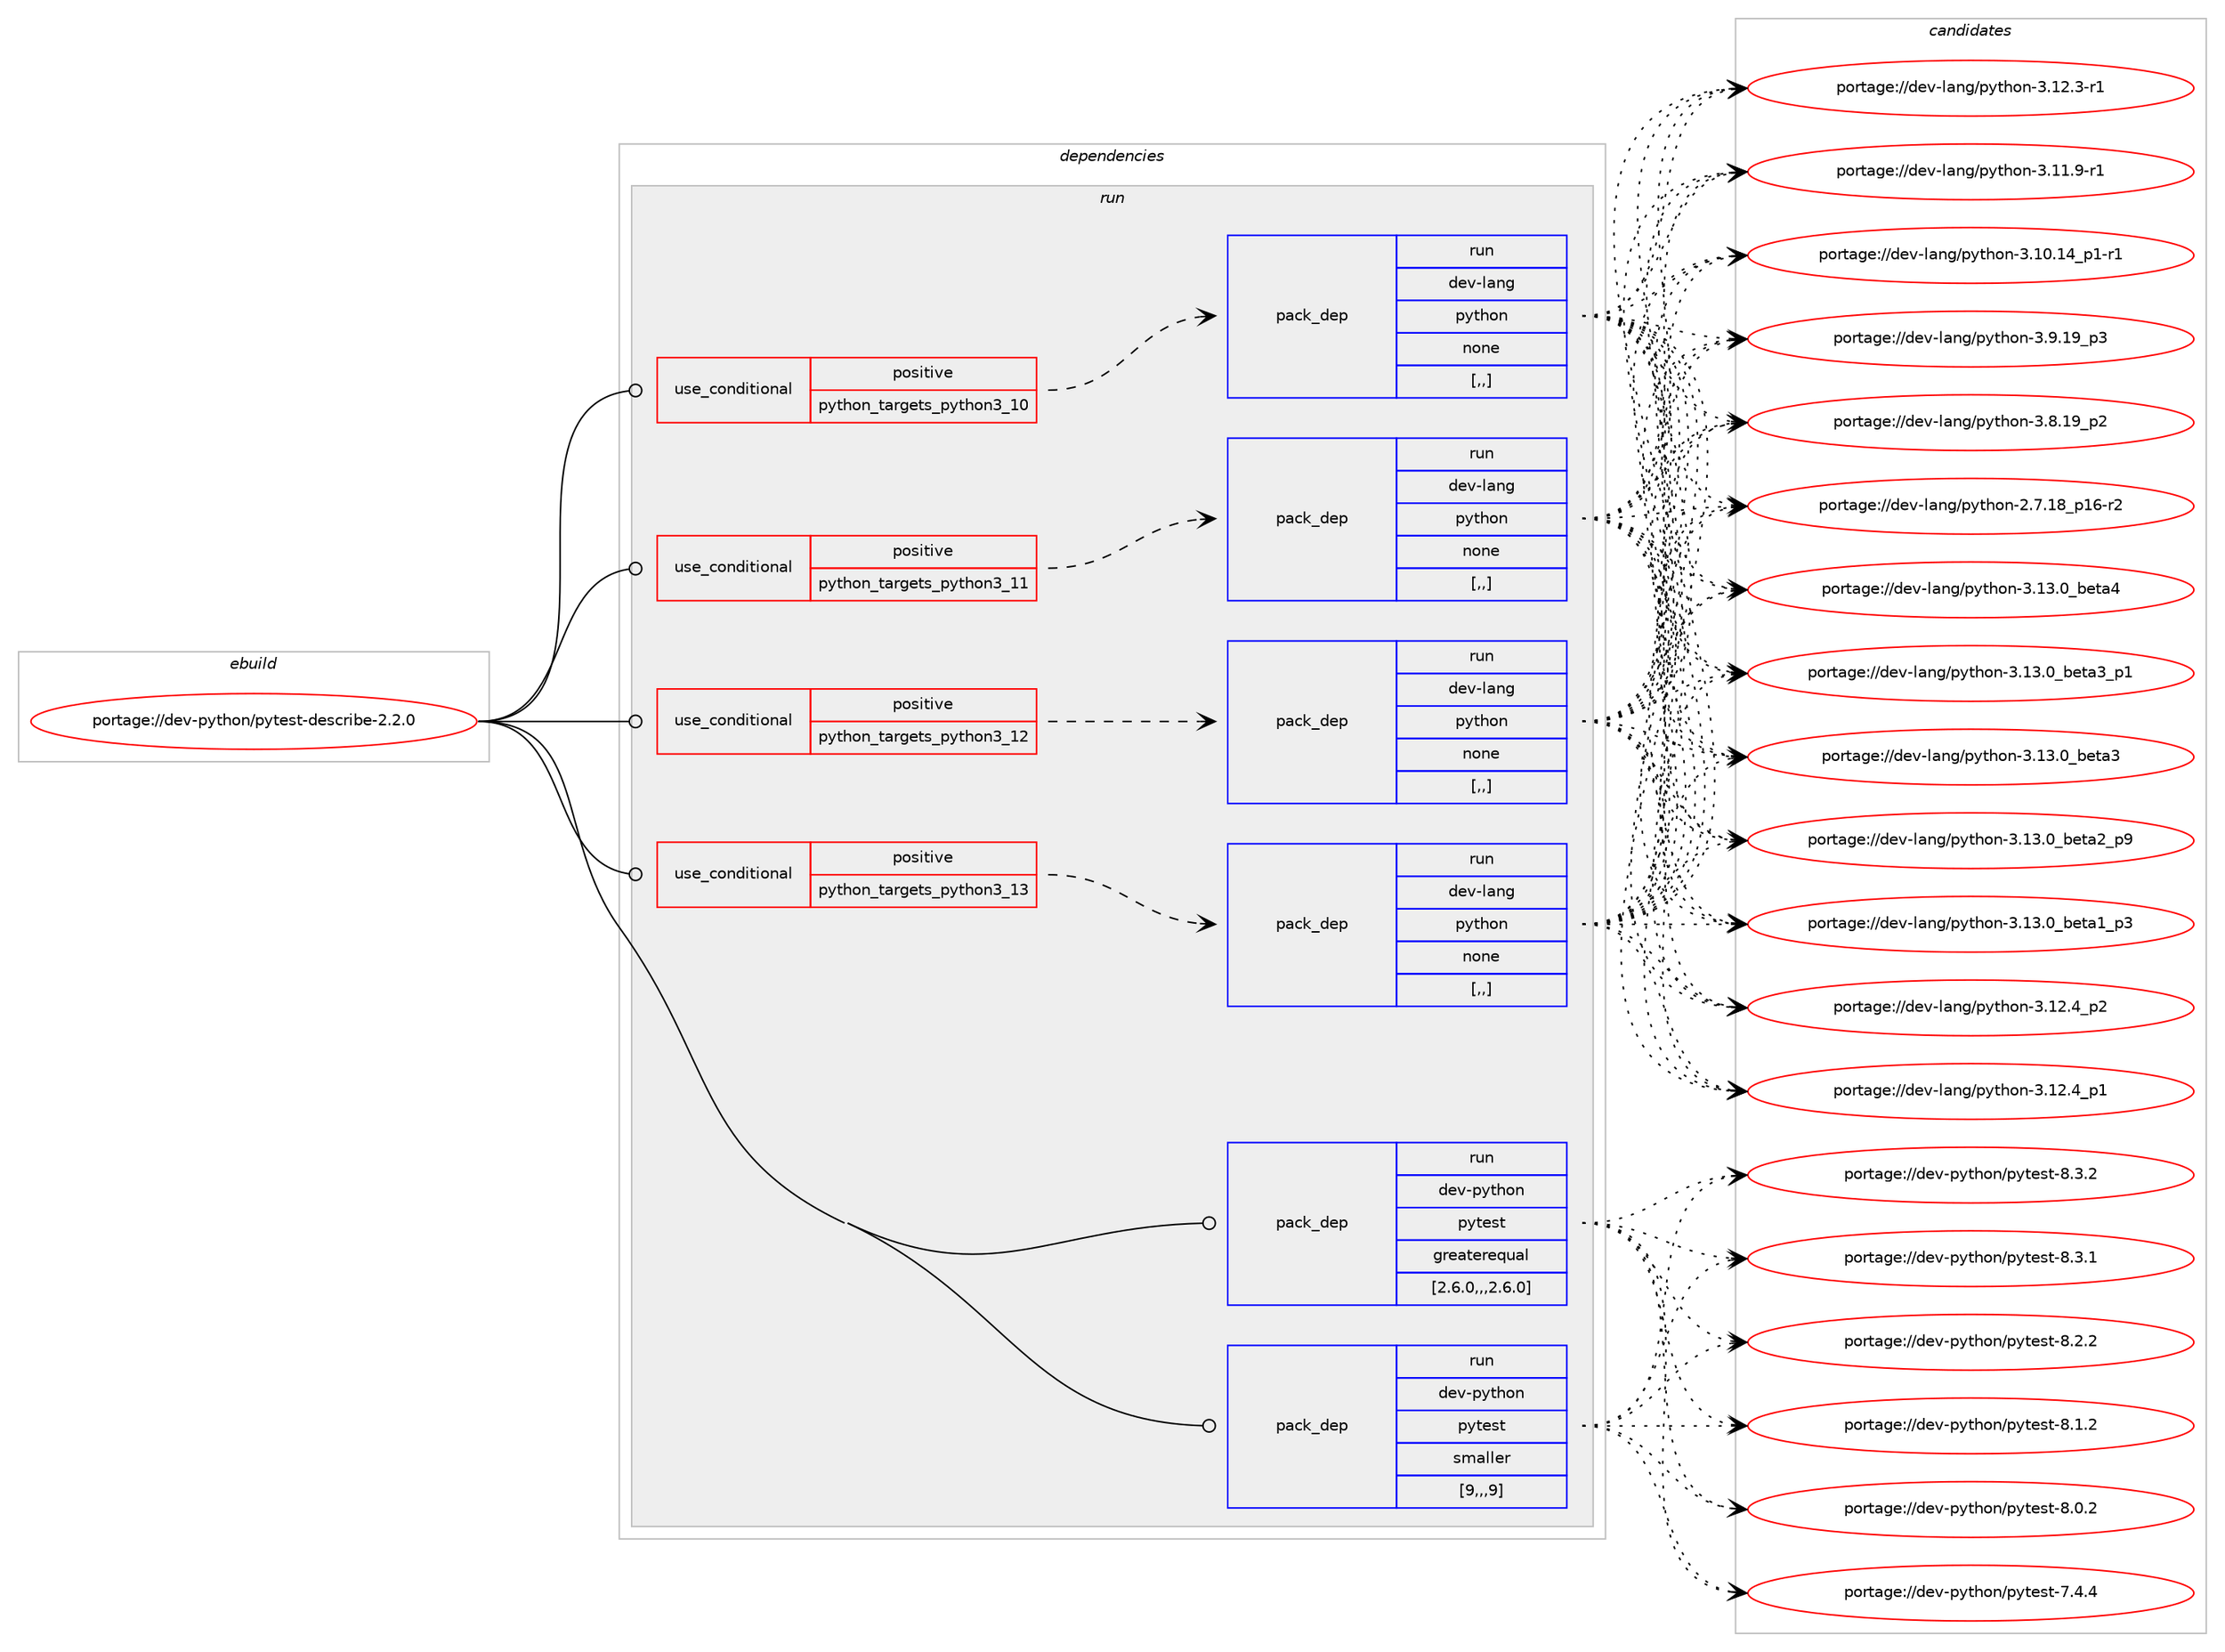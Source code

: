 digraph prolog {

# *************
# Graph options
# *************

newrank=true;
concentrate=true;
compound=true;
graph [rankdir=LR,fontname=Helvetica,fontsize=10,ranksep=1.5];#, ranksep=2.5, nodesep=0.2];
edge  [arrowhead=vee];
node  [fontname=Helvetica,fontsize=10];

# **********
# The ebuild
# **********

subgraph cluster_leftcol {
color=gray;
label=<<i>ebuild</i>>;
id [label="portage://dev-python/pytest-describe-2.2.0", color=red, width=4, href="../dev-python/pytest-describe-2.2.0.svg"];
}

# ****************
# The dependencies
# ****************

subgraph cluster_midcol {
color=gray;
label=<<i>dependencies</i>>;
subgraph cluster_compile {
fillcolor="#eeeeee";
style=filled;
label=<<i>compile</i>>;
}
subgraph cluster_compileandrun {
fillcolor="#eeeeee";
style=filled;
label=<<i>compile and run</i>>;
}
subgraph cluster_run {
fillcolor="#eeeeee";
style=filled;
label=<<i>run</i>>;
subgraph cond37911 {
dependency159155 [label=<<TABLE BORDER="0" CELLBORDER="1" CELLSPACING="0" CELLPADDING="4"><TR><TD ROWSPAN="3" CELLPADDING="10">use_conditional</TD></TR><TR><TD>positive</TD></TR><TR><TD>python_targets_python3_10</TD></TR></TABLE>>, shape=none, color=red];
subgraph pack119975 {
dependency159156 [label=<<TABLE BORDER="0" CELLBORDER="1" CELLSPACING="0" CELLPADDING="4" WIDTH="220"><TR><TD ROWSPAN="6" CELLPADDING="30">pack_dep</TD></TR><TR><TD WIDTH="110">run</TD></TR><TR><TD>dev-lang</TD></TR><TR><TD>python</TD></TR><TR><TD>none</TD></TR><TR><TD>[,,]</TD></TR></TABLE>>, shape=none, color=blue];
}
dependency159155:e -> dependency159156:w [weight=20,style="dashed",arrowhead="vee"];
}
id:e -> dependency159155:w [weight=20,style="solid",arrowhead="odot"];
subgraph cond37912 {
dependency159157 [label=<<TABLE BORDER="0" CELLBORDER="1" CELLSPACING="0" CELLPADDING="4"><TR><TD ROWSPAN="3" CELLPADDING="10">use_conditional</TD></TR><TR><TD>positive</TD></TR><TR><TD>python_targets_python3_11</TD></TR></TABLE>>, shape=none, color=red];
subgraph pack119976 {
dependency159158 [label=<<TABLE BORDER="0" CELLBORDER="1" CELLSPACING="0" CELLPADDING="4" WIDTH="220"><TR><TD ROWSPAN="6" CELLPADDING="30">pack_dep</TD></TR><TR><TD WIDTH="110">run</TD></TR><TR><TD>dev-lang</TD></TR><TR><TD>python</TD></TR><TR><TD>none</TD></TR><TR><TD>[,,]</TD></TR></TABLE>>, shape=none, color=blue];
}
dependency159157:e -> dependency159158:w [weight=20,style="dashed",arrowhead="vee"];
}
id:e -> dependency159157:w [weight=20,style="solid",arrowhead="odot"];
subgraph cond37913 {
dependency159159 [label=<<TABLE BORDER="0" CELLBORDER="1" CELLSPACING="0" CELLPADDING="4"><TR><TD ROWSPAN="3" CELLPADDING="10">use_conditional</TD></TR><TR><TD>positive</TD></TR><TR><TD>python_targets_python3_12</TD></TR></TABLE>>, shape=none, color=red];
subgraph pack119977 {
dependency159160 [label=<<TABLE BORDER="0" CELLBORDER="1" CELLSPACING="0" CELLPADDING="4" WIDTH="220"><TR><TD ROWSPAN="6" CELLPADDING="30">pack_dep</TD></TR><TR><TD WIDTH="110">run</TD></TR><TR><TD>dev-lang</TD></TR><TR><TD>python</TD></TR><TR><TD>none</TD></TR><TR><TD>[,,]</TD></TR></TABLE>>, shape=none, color=blue];
}
dependency159159:e -> dependency159160:w [weight=20,style="dashed",arrowhead="vee"];
}
id:e -> dependency159159:w [weight=20,style="solid",arrowhead="odot"];
subgraph cond37914 {
dependency159161 [label=<<TABLE BORDER="0" CELLBORDER="1" CELLSPACING="0" CELLPADDING="4"><TR><TD ROWSPAN="3" CELLPADDING="10">use_conditional</TD></TR><TR><TD>positive</TD></TR><TR><TD>python_targets_python3_13</TD></TR></TABLE>>, shape=none, color=red];
subgraph pack119978 {
dependency159162 [label=<<TABLE BORDER="0" CELLBORDER="1" CELLSPACING="0" CELLPADDING="4" WIDTH="220"><TR><TD ROWSPAN="6" CELLPADDING="30">pack_dep</TD></TR><TR><TD WIDTH="110">run</TD></TR><TR><TD>dev-lang</TD></TR><TR><TD>python</TD></TR><TR><TD>none</TD></TR><TR><TD>[,,]</TD></TR></TABLE>>, shape=none, color=blue];
}
dependency159161:e -> dependency159162:w [weight=20,style="dashed",arrowhead="vee"];
}
id:e -> dependency159161:w [weight=20,style="solid",arrowhead="odot"];
subgraph pack119979 {
dependency159163 [label=<<TABLE BORDER="0" CELLBORDER="1" CELLSPACING="0" CELLPADDING="4" WIDTH="220"><TR><TD ROWSPAN="6" CELLPADDING="30">pack_dep</TD></TR><TR><TD WIDTH="110">run</TD></TR><TR><TD>dev-python</TD></TR><TR><TD>pytest</TD></TR><TR><TD>greaterequal</TD></TR><TR><TD>[2.6.0,,,2.6.0]</TD></TR></TABLE>>, shape=none, color=blue];
}
id:e -> dependency159163:w [weight=20,style="solid",arrowhead="odot"];
subgraph pack119980 {
dependency159164 [label=<<TABLE BORDER="0" CELLBORDER="1" CELLSPACING="0" CELLPADDING="4" WIDTH="220"><TR><TD ROWSPAN="6" CELLPADDING="30">pack_dep</TD></TR><TR><TD WIDTH="110">run</TD></TR><TR><TD>dev-python</TD></TR><TR><TD>pytest</TD></TR><TR><TD>smaller</TD></TR><TR><TD>[9,,,9]</TD></TR></TABLE>>, shape=none, color=blue];
}
id:e -> dependency159164:w [weight=20,style="solid",arrowhead="odot"];
}
}

# **************
# The candidates
# **************

subgraph cluster_choices {
rank=same;
color=gray;
label=<<i>candidates</i>>;

subgraph choice119975 {
color=black;
nodesep=1;
choice1001011184510897110103471121211161041111104551464951464895981011169752 [label="portage://dev-lang/python-3.13.0_beta4", color=red, width=4,href="../dev-lang/python-3.13.0_beta4.svg"];
choice10010111845108971101034711212111610411111045514649514648959810111697519511249 [label="portage://dev-lang/python-3.13.0_beta3_p1", color=red, width=4,href="../dev-lang/python-3.13.0_beta3_p1.svg"];
choice1001011184510897110103471121211161041111104551464951464895981011169751 [label="portage://dev-lang/python-3.13.0_beta3", color=red, width=4,href="../dev-lang/python-3.13.0_beta3.svg"];
choice10010111845108971101034711212111610411111045514649514648959810111697509511257 [label="portage://dev-lang/python-3.13.0_beta2_p9", color=red, width=4,href="../dev-lang/python-3.13.0_beta2_p9.svg"];
choice10010111845108971101034711212111610411111045514649514648959810111697499511251 [label="portage://dev-lang/python-3.13.0_beta1_p3", color=red, width=4,href="../dev-lang/python-3.13.0_beta1_p3.svg"];
choice100101118451089711010347112121116104111110455146495046529511250 [label="portage://dev-lang/python-3.12.4_p2", color=red, width=4,href="../dev-lang/python-3.12.4_p2.svg"];
choice100101118451089711010347112121116104111110455146495046529511249 [label="portage://dev-lang/python-3.12.4_p1", color=red, width=4,href="../dev-lang/python-3.12.4_p1.svg"];
choice100101118451089711010347112121116104111110455146495046514511449 [label="portage://dev-lang/python-3.12.3-r1", color=red, width=4,href="../dev-lang/python-3.12.3-r1.svg"];
choice100101118451089711010347112121116104111110455146494946574511449 [label="portage://dev-lang/python-3.11.9-r1", color=red, width=4,href="../dev-lang/python-3.11.9-r1.svg"];
choice100101118451089711010347112121116104111110455146494846495295112494511449 [label="portage://dev-lang/python-3.10.14_p1-r1", color=red, width=4,href="../dev-lang/python-3.10.14_p1-r1.svg"];
choice100101118451089711010347112121116104111110455146574649579511251 [label="portage://dev-lang/python-3.9.19_p3", color=red, width=4,href="../dev-lang/python-3.9.19_p3.svg"];
choice100101118451089711010347112121116104111110455146564649579511250 [label="portage://dev-lang/python-3.8.19_p2", color=red, width=4,href="../dev-lang/python-3.8.19_p2.svg"];
choice100101118451089711010347112121116104111110455046554649569511249544511450 [label="portage://dev-lang/python-2.7.18_p16-r2", color=red, width=4,href="../dev-lang/python-2.7.18_p16-r2.svg"];
dependency159156:e -> choice1001011184510897110103471121211161041111104551464951464895981011169752:w [style=dotted,weight="100"];
dependency159156:e -> choice10010111845108971101034711212111610411111045514649514648959810111697519511249:w [style=dotted,weight="100"];
dependency159156:e -> choice1001011184510897110103471121211161041111104551464951464895981011169751:w [style=dotted,weight="100"];
dependency159156:e -> choice10010111845108971101034711212111610411111045514649514648959810111697509511257:w [style=dotted,weight="100"];
dependency159156:e -> choice10010111845108971101034711212111610411111045514649514648959810111697499511251:w [style=dotted,weight="100"];
dependency159156:e -> choice100101118451089711010347112121116104111110455146495046529511250:w [style=dotted,weight="100"];
dependency159156:e -> choice100101118451089711010347112121116104111110455146495046529511249:w [style=dotted,weight="100"];
dependency159156:e -> choice100101118451089711010347112121116104111110455146495046514511449:w [style=dotted,weight="100"];
dependency159156:e -> choice100101118451089711010347112121116104111110455146494946574511449:w [style=dotted,weight="100"];
dependency159156:e -> choice100101118451089711010347112121116104111110455146494846495295112494511449:w [style=dotted,weight="100"];
dependency159156:e -> choice100101118451089711010347112121116104111110455146574649579511251:w [style=dotted,weight="100"];
dependency159156:e -> choice100101118451089711010347112121116104111110455146564649579511250:w [style=dotted,weight="100"];
dependency159156:e -> choice100101118451089711010347112121116104111110455046554649569511249544511450:w [style=dotted,weight="100"];
}
subgraph choice119976 {
color=black;
nodesep=1;
choice1001011184510897110103471121211161041111104551464951464895981011169752 [label="portage://dev-lang/python-3.13.0_beta4", color=red, width=4,href="../dev-lang/python-3.13.0_beta4.svg"];
choice10010111845108971101034711212111610411111045514649514648959810111697519511249 [label="portage://dev-lang/python-3.13.0_beta3_p1", color=red, width=4,href="../dev-lang/python-3.13.0_beta3_p1.svg"];
choice1001011184510897110103471121211161041111104551464951464895981011169751 [label="portage://dev-lang/python-3.13.0_beta3", color=red, width=4,href="../dev-lang/python-3.13.0_beta3.svg"];
choice10010111845108971101034711212111610411111045514649514648959810111697509511257 [label="portage://dev-lang/python-3.13.0_beta2_p9", color=red, width=4,href="../dev-lang/python-3.13.0_beta2_p9.svg"];
choice10010111845108971101034711212111610411111045514649514648959810111697499511251 [label="portage://dev-lang/python-3.13.0_beta1_p3", color=red, width=4,href="../dev-lang/python-3.13.0_beta1_p3.svg"];
choice100101118451089711010347112121116104111110455146495046529511250 [label="portage://dev-lang/python-3.12.4_p2", color=red, width=4,href="../dev-lang/python-3.12.4_p2.svg"];
choice100101118451089711010347112121116104111110455146495046529511249 [label="portage://dev-lang/python-3.12.4_p1", color=red, width=4,href="../dev-lang/python-3.12.4_p1.svg"];
choice100101118451089711010347112121116104111110455146495046514511449 [label="portage://dev-lang/python-3.12.3-r1", color=red, width=4,href="../dev-lang/python-3.12.3-r1.svg"];
choice100101118451089711010347112121116104111110455146494946574511449 [label="portage://dev-lang/python-3.11.9-r1", color=red, width=4,href="../dev-lang/python-3.11.9-r1.svg"];
choice100101118451089711010347112121116104111110455146494846495295112494511449 [label="portage://dev-lang/python-3.10.14_p1-r1", color=red, width=4,href="../dev-lang/python-3.10.14_p1-r1.svg"];
choice100101118451089711010347112121116104111110455146574649579511251 [label="portage://dev-lang/python-3.9.19_p3", color=red, width=4,href="../dev-lang/python-3.9.19_p3.svg"];
choice100101118451089711010347112121116104111110455146564649579511250 [label="portage://dev-lang/python-3.8.19_p2", color=red, width=4,href="../dev-lang/python-3.8.19_p2.svg"];
choice100101118451089711010347112121116104111110455046554649569511249544511450 [label="portage://dev-lang/python-2.7.18_p16-r2", color=red, width=4,href="../dev-lang/python-2.7.18_p16-r2.svg"];
dependency159158:e -> choice1001011184510897110103471121211161041111104551464951464895981011169752:w [style=dotted,weight="100"];
dependency159158:e -> choice10010111845108971101034711212111610411111045514649514648959810111697519511249:w [style=dotted,weight="100"];
dependency159158:e -> choice1001011184510897110103471121211161041111104551464951464895981011169751:w [style=dotted,weight="100"];
dependency159158:e -> choice10010111845108971101034711212111610411111045514649514648959810111697509511257:w [style=dotted,weight="100"];
dependency159158:e -> choice10010111845108971101034711212111610411111045514649514648959810111697499511251:w [style=dotted,weight="100"];
dependency159158:e -> choice100101118451089711010347112121116104111110455146495046529511250:w [style=dotted,weight="100"];
dependency159158:e -> choice100101118451089711010347112121116104111110455146495046529511249:w [style=dotted,weight="100"];
dependency159158:e -> choice100101118451089711010347112121116104111110455146495046514511449:w [style=dotted,weight="100"];
dependency159158:e -> choice100101118451089711010347112121116104111110455146494946574511449:w [style=dotted,weight="100"];
dependency159158:e -> choice100101118451089711010347112121116104111110455146494846495295112494511449:w [style=dotted,weight="100"];
dependency159158:e -> choice100101118451089711010347112121116104111110455146574649579511251:w [style=dotted,weight="100"];
dependency159158:e -> choice100101118451089711010347112121116104111110455146564649579511250:w [style=dotted,weight="100"];
dependency159158:e -> choice100101118451089711010347112121116104111110455046554649569511249544511450:w [style=dotted,weight="100"];
}
subgraph choice119977 {
color=black;
nodesep=1;
choice1001011184510897110103471121211161041111104551464951464895981011169752 [label="portage://dev-lang/python-3.13.0_beta4", color=red, width=4,href="../dev-lang/python-3.13.0_beta4.svg"];
choice10010111845108971101034711212111610411111045514649514648959810111697519511249 [label="portage://dev-lang/python-3.13.0_beta3_p1", color=red, width=4,href="../dev-lang/python-3.13.0_beta3_p1.svg"];
choice1001011184510897110103471121211161041111104551464951464895981011169751 [label="portage://dev-lang/python-3.13.0_beta3", color=red, width=4,href="../dev-lang/python-3.13.0_beta3.svg"];
choice10010111845108971101034711212111610411111045514649514648959810111697509511257 [label="portage://dev-lang/python-3.13.0_beta2_p9", color=red, width=4,href="../dev-lang/python-3.13.0_beta2_p9.svg"];
choice10010111845108971101034711212111610411111045514649514648959810111697499511251 [label="portage://dev-lang/python-3.13.0_beta1_p3", color=red, width=4,href="../dev-lang/python-3.13.0_beta1_p3.svg"];
choice100101118451089711010347112121116104111110455146495046529511250 [label="portage://dev-lang/python-3.12.4_p2", color=red, width=4,href="../dev-lang/python-3.12.4_p2.svg"];
choice100101118451089711010347112121116104111110455146495046529511249 [label="portage://dev-lang/python-3.12.4_p1", color=red, width=4,href="../dev-lang/python-3.12.4_p1.svg"];
choice100101118451089711010347112121116104111110455146495046514511449 [label="portage://dev-lang/python-3.12.3-r1", color=red, width=4,href="../dev-lang/python-3.12.3-r1.svg"];
choice100101118451089711010347112121116104111110455146494946574511449 [label="portage://dev-lang/python-3.11.9-r1", color=red, width=4,href="../dev-lang/python-3.11.9-r1.svg"];
choice100101118451089711010347112121116104111110455146494846495295112494511449 [label="portage://dev-lang/python-3.10.14_p1-r1", color=red, width=4,href="../dev-lang/python-3.10.14_p1-r1.svg"];
choice100101118451089711010347112121116104111110455146574649579511251 [label="portage://dev-lang/python-3.9.19_p3", color=red, width=4,href="../dev-lang/python-3.9.19_p3.svg"];
choice100101118451089711010347112121116104111110455146564649579511250 [label="portage://dev-lang/python-3.8.19_p2", color=red, width=4,href="../dev-lang/python-3.8.19_p2.svg"];
choice100101118451089711010347112121116104111110455046554649569511249544511450 [label="portage://dev-lang/python-2.7.18_p16-r2", color=red, width=4,href="../dev-lang/python-2.7.18_p16-r2.svg"];
dependency159160:e -> choice1001011184510897110103471121211161041111104551464951464895981011169752:w [style=dotted,weight="100"];
dependency159160:e -> choice10010111845108971101034711212111610411111045514649514648959810111697519511249:w [style=dotted,weight="100"];
dependency159160:e -> choice1001011184510897110103471121211161041111104551464951464895981011169751:w [style=dotted,weight="100"];
dependency159160:e -> choice10010111845108971101034711212111610411111045514649514648959810111697509511257:w [style=dotted,weight="100"];
dependency159160:e -> choice10010111845108971101034711212111610411111045514649514648959810111697499511251:w [style=dotted,weight="100"];
dependency159160:e -> choice100101118451089711010347112121116104111110455146495046529511250:w [style=dotted,weight="100"];
dependency159160:e -> choice100101118451089711010347112121116104111110455146495046529511249:w [style=dotted,weight="100"];
dependency159160:e -> choice100101118451089711010347112121116104111110455146495046514511449:w [style=dotted,weight="100"];
dependency159160:e -> choice100101118451089711010347112121116104111110455146494946574511449:w [style=dotted,weight="100"];
dependency159160:e -> choice100101118451089711010347112121116104111110455146494846495295112494511449:w [style=dotted,weight="100"];
dependency159160:e -> choice100101118451089711010347112121116104111110455146574649579511251:w [style=dotted,weight="100"];
dependency159160:e -> choice100101118451089711010347112121116104111110455146564649579511250:w [style=dotted,weight="100"];
dependency159160:e -> choice100101118451089711010347112121116104111110455046554649569511249544511450:w [style=dotted,weight="100"];
}
subgraph choice119978 {
color=black;
nodesep=1;
choice1001011184510897110103471121211161041111104551464951464895981011169752 [label="portage://dev-lang/python-3.13.0_beta4", color=red, width=4,href="../dev-lang/python-3.13.0_beta4.svg"];
choice10010111845108971101034711212111610411111045514649514648959810111697519511249 [label="portage://dev-lang/python-3.13.0_beta3_p1", color=red, width=4,href="../dev-lang/python-3.13.0_beta3_p1.svg"];
choice1001011184510897110103471121211161041111104551464951464895981011169751 [label="portage://dev-lang/python-3.13.0_beta3", color=red, width=4,href="../dev-lang/python-3.13.0_beta3.svg"];
choice10010111845108971101034711212111610411111045514649514648959810111697509511257 [label="portage://dev-lang/python-3.13.0_beta2_p9", color=red, width=4,href="../dev-lang/python-3.13.0_beta2_p9.svg"];
choice10010111845108971101034711212111610411111045514649514648959810111697499511251 [label="portage://dev-lang/python-3.13.0_beta1_p3", color=red, width=4,href="../dev-lang/python-3.13.0_beta1_p3.svg"];
choice100101118451089711010347112121116104111110455146495046529511250 [label="portage://dev-lang/python-3.12.4_p2", color=red, width=4,href="../dev-lang/python-3.12.4_p2.svg"];
choice100101118451089711010347112121116104111110455146495046529511249 [label="portage://dev-lang/python-3.12.4_p1", color=red, width=4,href="../dev-lang/python-3.12.4_p1.svg"];
choice100101118451089711010347112121116104111110455146495046514511449 [label="portage://dev-lang/python-3.12.3-r1", color=red, width=4,href="../dev-lang/python-3.12.3-r1.svg"];
choice100101118451089711010347112121116104111110455146494946574511449 [label="portage://dev-lang/python-3.11.9-r1", color=red, width=4,href="../dev-lang/python-3.11.9-r1.svg"];
choice100101118451089711010347112121116104111110455146494846495295112494511449 [label="portage://dev-lang/python-3.10.14_p1-r1", color=red, width=4,href="../dev-lang/python-3.10.14_p1-r1.svg"];
choice100101118451089711010347112121116104111110455146574649579511251 [label="portage://dev-lang/python-3.9.19_p3", color=red, width=4,href="../dev-lang/python-3.9.19_p3.svg"];
choice100101118451089711010347112121116104111110455146564649579511250 [label="portage://dev-lang/python-3.8.19_p2", color=red, width=4,href="../dev-lang/python-3.8.19_p2.svg"];
choice100101118451089711010347112121116104111110455046554649569511249544511450 [label="portage://dev-lang/python-2.7.18_p16-r2", color=red, width=4,href="../dev-lang/python-2.7.18_p16-r2.svg"];
dependency159162:e -> choice1001011184510897110103471121211161041111104551464951464895981011169752:w [style=dotted,weight="100"];
dependency159162:e -> choice10010111845108971101034711212111610411111045514649514648959810111697519511249:w [style=dotted,weight="100"];
dependency159162:e -> choice1001011184510897110103471121211161041111104551464951464895981011169751:w [style=dotted,weight="100"];
dependency159162:e -> choice10010111845108971101034711212111610411111045514649514648959810111697509511257:w [style=dotted,weight="100"];
dependency159162:e -> choice10010111845108971101034711212111610411111045514649514648959810111697499511251:w [style=dotted,weight="100"];
dependency159162:e -> choice100101118451089711010347112121116104111110455146495046529511250:w [style=dotted,weight="100"];
dependency159162:e -> choice100101118451089711010347112121116104111110455146495046529511249:w [style=dotted,weight="100"];
dependency159162:e -> choice100101118451089711010347112121116104111110455146495046514511449:w [style=dotted,weight="100"];
dependency159162:e -> choice100101118451089711010347112121116104111110455146494946574511449:w [style=dotted,weight="100"];
dependency159162:e -> choice100101118451089711010347112121116104111110455146494846495295112494511449:w [style=dotted,weight="100"];
dependency159162:e -> choice100101118451089711010347112121116104111110455146574649579511251:w [style=dotted,weight="100"];
dependency159162:e -> choice100101118451089711010347112121116104111110455146564649579511250:w [style=dotted,weight="100"];
dependency159162:e -> choice100101118451089711010347112121116104111110455046554649569511249544511450:w [style=dotted,weight="100"];
}
subgraph choice119979 {
color=black;
nodesep=1;
choice1001011184511212111610411111047112121116101115116455646514650 [label="portage://dev-python/pytest-8.3.2", color=red, width=4,href="../dev-python/pytest-8.3.2.svg"];
choice1001011184511212111610411111047112121116101115116455646514649 [label="portage://dev-python/pytest-8.3.1", color=red, width=4,href="../dev-python/pytest-8.3.1.svg"];
choice1001011184511212111610411111047112121116101115116455646504650 [label="portage://dev-python/pytest-8.2.2", color=red, width=4,href="../dev-python/pytest-8.2.2.svg"];
choice1001011184511212111610411111047112121116101115116455646494650 [label="portage://dev-python/pytest-8.1.2", color=red, width=4,href="../dev-python/pytest-8.1.2.svg"];
choice1001011184511212111610411111047112121116101115116455646484650 [label="portage://dev-python/pytest-8.0.2", color=red, width=4,href="../dev-python/pytest-8.0.2.svg"];
choice1001011184511212111610411111047112121116101115116455546524652 [label="portage://dev-python/pytest-7.4.4", color=red, width=4,href="../dev-python/pytest-7.4.4.svg"];
dependency159163:e -> choice1001011184511212111610411111047112121116101115116455646514650:w [style=dotted,weight="100"];
dependency159163:e -> choice1001011184511212111610411111047112121116101115116455646514649:w [style=dotted,weight="100"];
dependency159163:e -> choice1001011184511212111610411111047112121116101115116455646504650:w [style=dotted,weight="100"];
dependency159163:e -> choice1001011184511212111610411111047112121116101115116455646494650:w [style=dotted,weight="100"];
dependency159163:e -> choice1001011184511212111610411111047112121116101115116455646484650:w [style=dotted,weight="100"];
dependency159163:e -> choice1001011184511212111610411111047112121116101115116455546524652:w [style=dotted,weight="100"];
}
subgraph choice119980 {
color=black;
nodesep=1;
choice1001011184511212111610411111047112121116101115116455646514650 [label="portage://dev-python/pytest-8.3.2", color=red, width=4,href="../dev-python/pytest-8.3.2.svg"];
choice1001011184511212111610411111047112121116101115116455646514649 [label="portage://dev-python/pytest-8.3.1", color=red, width=4,href="../dev-python/pytest-8.3.1.svg"];
choice1001011184511212111610411111047112121116101115116455646504650 [label="portage://dev-python/pytest-8.2.2", color=red, width=4,href="../dev-python/pytest-8.2.2.svg"];
choice1001011184511212111610411111047112121116101115116455646494650 [label="portage://dev-python/pytest-8.1.2", color=red, width=4,href="../dev-python/pytest-8.1.2.svg"];
choice1001011184511212111610411111047112121116101115116455646484650 [label="portage://dev-python/pytest-8.0.2", color=red, width=4,href="../dev-python/pytest-8.0.2.svg"];
choice1001011184511212111610411111047112121116101115116455546524652 [label="portage://dev-python/pytest-7.4.4", color=red, width=4,href="../dev-python/pytest-7.4.4.svg"];
dependency159164:e -> choice1001011184511212111610411111047112121116101115116455646514650:w [style=dotted,weight="100"];
dependency159164:e -> choice1001011184511212111610411111047112121116101115116455646514649:w [style=dotted,weight="100"];
dependency159164:e -> choice1001011184511212111610411111047112121116101115116455646504650:w [style=dotted,weight="100"];
dependency159164:e -> choice1001011184511212111610411111047112121116101115116455646494650:w [style=dotted,weight="100"];
dependency159164:e -> choice1001011184511212111610411111047112121116101115116455646484650:w [style=dotted,weight="100"];
dependency159164:e -> choice1001011184511212111610411111047112121116101115116455546524652:w [style=dotted,weight="100"];
}
}

}
